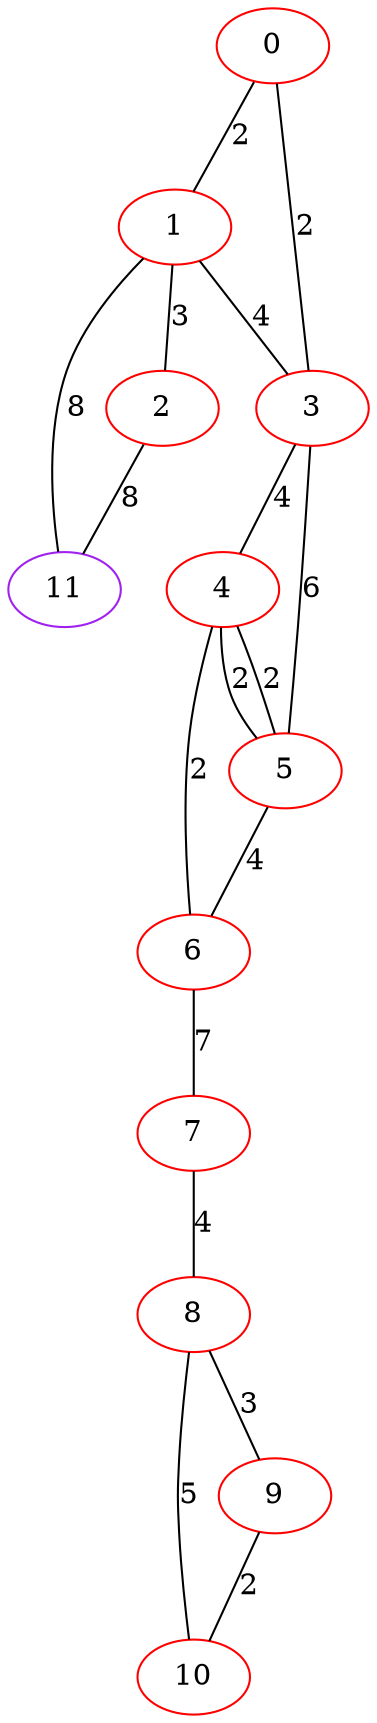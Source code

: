 graph "" {
0 [color=red, weight=1];
1 [color=red, weight=1];
2 [color=red, weight=1];
3 [color=red, weight=1];
4 [color=red, weight=1];
5 [color=red, weight=1];
6 [color=red, weight=1];
7 [color=red, weight=1];
8 [color=red, weight=1];
9 [color=red, weight=1];
10 [color=red, weight=1];
11 [color=purple, weight=4];
0 -- 1  [key=0, label=2];
0 -- 3  [key=0, label=2];
1 -- 11  [key=0, label=8];
1 -- 2  [key=0, label=3];
1 -- 3  [key=0, label=4];
2 -- 11  [key=0, label=8];
3 -- 4  [key=0, label=4];
3 -- 5  [key=0, label=6];
4 -- 5  [key=0, label=2];
4 -- 5  [key=1, label=2];
4 -- 6  [key=0, label=2];
5 -- 6  [key=0, label=4];
6 -- 7  [key=0, label=7];
7 -- 8  [key=0, label=4];
8 -- 9  [key=0, label=3];
8 -- 10  [key=0, label=5];
9 -- 10  [key=0, label=2];
}
